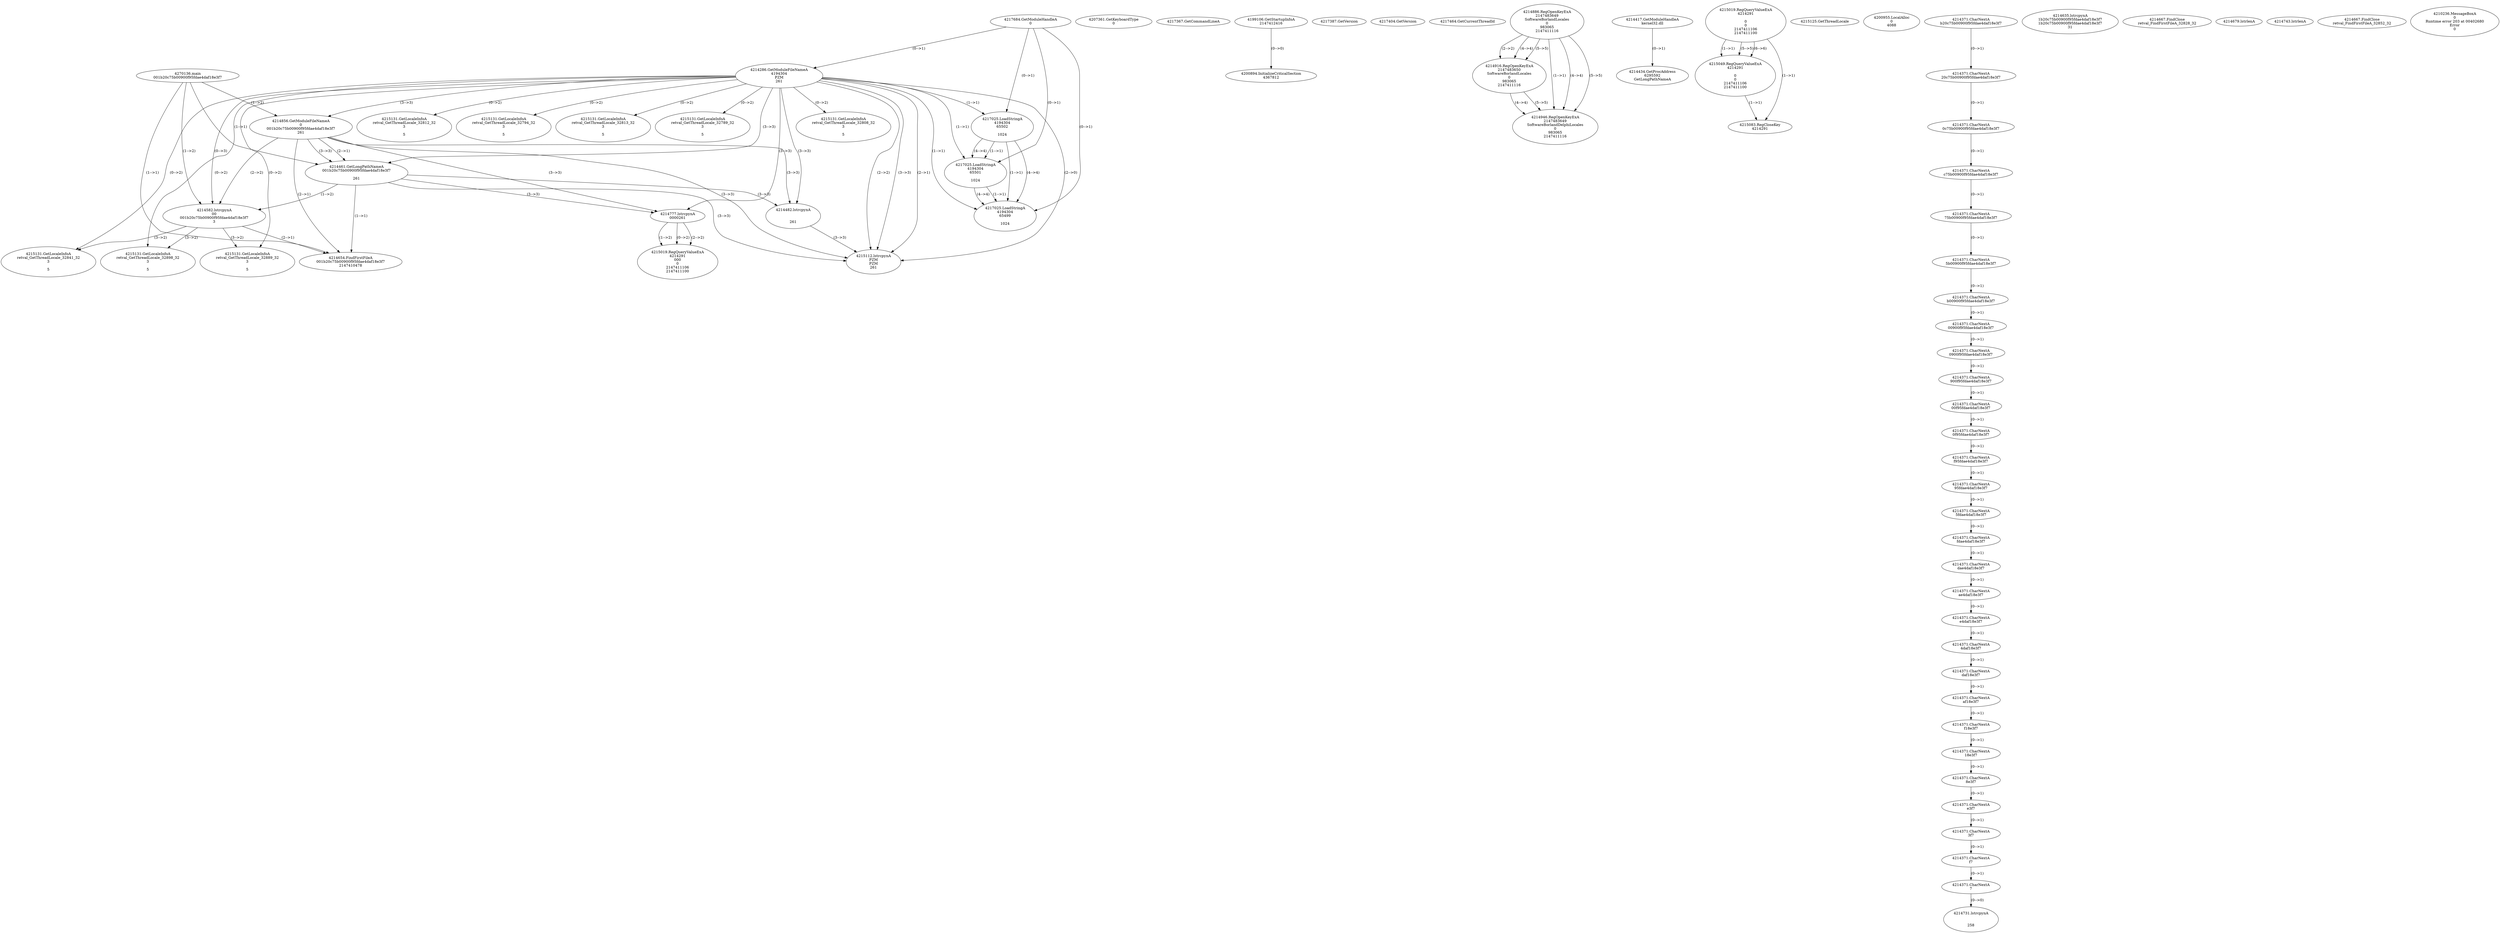// Global SCDG with merge call
digraph {
	0 [label="4270136.main
001b20c75b00900f95fdae4daf18e3f7"]
	1 [label="4217684.GetModuleHandleA
0"]
	2 [label="4207361.GetKeyboardType
0"]
	3 [label="4217367.GetCommandLineA
"]
	4 [label="4199106.GetStartupInfoA
2147412416"]
	5 [label="4217387.GetVersion
"]
	6 [label="4217404.GetVersion
"]
	7 [label="4217464.GetCurrentThreadId
"]
	8 [label="4214286.GetModuleFileNameA
4194304
PZM
261"]
	1 -> 8 [label="(0-->1)"]
	9 [label="4214856.GetModuleFileNameA
0
001b20c75b00900f95fdae4daf18e3f7
261"]
	0 -> 9 [label="(1-->2)"]
	8 -> 9 [label="(3-->3)"]
	10 [label="4214886.RegOpenKeyExA
2147483649
Software\Borland\Locales
0
983065
2147411116"]
	11 [label="4214916.RegOpenKeyExA
2147483650
Software\Borland\Locales
0
983065
2147411116"]
	10 -> 11 [label="(2-->2)"]
	10 -> 11 [label="(4-->4)"]
	10 -> 11 [label="(5-->5)"]
	12 [label="4214417.GetModuleHandleA
kernel32.dll"]
	13 [label="4214434.GetProcAddress
6295592
GetLongPathNameA"]
	12 -> 13 [label="(0-->1)"]
	14 [label="4214461.GetLongPathNameA
001b20c75b00900f95fdae4daf18e3f7

261"]
	0 -> 14 [label="(1-->1)"]
	9 -> 14 [label="(2-->1)"]
	8 -> 14 [label="(3-->3)"]
	9 -> 14 [label="(3-->3)"]
	15 [label="4214482.lstrcpynA


261"]
	8 -> 15 [label="(3-->3)"]
	9 -> 15 [label="(3-->3)"]
	14 -> 15 [label="(3-->3)"]
	16 [label="4215019.RegQueryValueExA
4214291

0
0
2147411106
2147411100"]
	17 [label="4215049.RegQueryValueExA
4214291

0
0
2147411106
2147411100"]
	16 -> 17 [label="(1-->1)"]
	16 -> 17 [label="(5-->5)"]
	16 -> 17 [label="(6-->6)"]
	18 [label="4215083.RegCloseKey
4214291"]
	16 -> 18 [label="(1-->1)"]
	17 -> 18 [label="(1-->1)"]
	19 [label="4215112.lstrcpynA
PZM
PZM
261"]
	8 -> 19 [label="(2-->1)"]
	8 -> 19 [label="(2-->2)"]
	8 -> 19 [label="(3-->3)"]
	9 -> 19 [label="(3-->3)"]
	14 -> 19 [label="(3-->3)"]
	15 -> 19 [label="(3-->3)"]
	8 -> 19 [label="(2-->0)"]
	20 [label="4215125.GetThreadLocale
"]
	21 [label="4215131.GetLocaleInfoA
retval_GetThreadLocale_32812_32
3

5"]
	8 -> 21 [label="(0-->2)"]
	22 [label="4217025.LoadStringA
4194304
65502

1024"]
	1 -> 22 [label="(0-->1)"]
	8 -> 22 [label="(1-->1)"]
	23 [label="4217025.LoadStringA
4194304
65501

1024"]
	1 -> 23 [label="(0-->1)"]
	8 -> 23 [label="(1-->1)"]
	22 -> 23 [label="(1-->1)"]
	22 -> 23 [label="(4-->4)"]
	24 [label="4200894.InitializeCriticalSection
4367812"]
	4 -> 24 [label="(0-->0)"]
	25 [label="4200955.LocalAlloc
0
4088"]
	26 [label="4214582.lstrcpynA
00
001b20c75b00900f95fdae4daf18e3f7
3"]
	0 -> 26 [label="(1-->2)"]
	9 -> 26 [label="(2-->2)"]
	14 -> 26 [label="(1-->2)"]
	8 -> 26 [label="(0-->3)"]
	27 [label="4214371.CharNextA
b20c75b00900f95fdae4daf18e3f7"]
	28 [label="4214371.CharNextA
20c75b00900f95fdae4daf18e3f7"]
	27 -> 28 [label="(0-->1)"]
	29 [label="4214371.CharNextA
0c75b00900f95fdae4daf18e3f7"]
	28 -> 29 [label="(0-->1)"]
	30 [label="4214371.CharNextA
c75b00900f95fdae4daf18e3f7"]
	29 -> 30 [label="(0-->1)"]
	31 [label="4214371.CharNextA
75b00900f95fdae4daf18e3f7"]
	30 -> 31 [label="(0-->1)"]
	32 [label="4214371.CharNextA
5b00900f95fdae4daf18e3f7"]
	31 -> 32 [label="(0-->1)"]
	33 [label="4214371.CharNextA
b00900f95fdae4daf18e3f7"]
	32 -> 33 [label="(0-->1)"]
	34 [label="4214371.CharNextA
00900f95fdae4daf18e3f7"]
	33 -> 34 [label="(0-->1)"]
	35 [label="4214371.CharNextA
0900f95fdae4daf18e3f7"]
	34 -> 35 [label="(0-->1)"]
	36 [label="4214371.CharNextA
900f95fdae4daf18e3f7"]
	35 -> 36 [label="(0-->1)"]
	37 [label="4214371.CharNextA
00f95fdae4daf18e3f7"]
	36 -> 37 [label="(0-->1)"]
	38 [label="4214371.CharNextA
0f95fdae4daf18e3f7"]
	37 -> 38 [label="(0-->1)"]
	39 [label="4214371.CharNextA
f95fdae4daf18e3f7"]
	38 -> 39 [label="(0-->1)"]
	40 [label="4214371.CharNextA
95fdae4daf18e3f7"]
	39 -> 40 [label="(0-->1)"]
	41 [label="4214371.CharNextA
5fdae4daf18e3f7"]
	40 -> 41 [label="(0-->1)"]
	42 [label="4214371.CharNextA
fdae4daf18e3f7"]
	41 -> 42 [label="(0-->1)"]
	43 [label="4214371.CharNextA
dae4daf18e3f7"]
	42 -> 43 [label="(0-->1)"]
	44 [label="4214371.CharNextA
ae4daf18e3f7"]
	43 -> 44 [label="(0-->1)"]
	45 [label="4214371.CharNextA
e4daf18e3f7"]
	44 -> 45 [label="(0-->1)"]
	46 [label="4214371.CharNextA
4daf18e3f7"]
	45 -> 46 [label="(0-->1)"]
	47 [label="4214371.CharNextA
daf18e3f7"]
	46 -> 47 [label="(0-->1)"]
	48 [label="4214371.CharNextA
af18e3f7"]
	47 -> 48 [label="(0-->1)"]
	49 [label="4214371.CharNextA
f18e3f7"]
	48 -> 49 [label="(0-->1)"]
	50 [label="4214371.CharNextA
18e3f7"]
	49 -> 50 [label="(0-->1)"]
	51 [label="4214371.CharNextA
8e3f7"]
	50 -> 51 [label="(0-->1)"]
	52 [label="4214371.CharNextA
e3f7"]
	51 -> 52 [label="(0-->1)"]
	53 [label="4214371.CharNextA
3f7"]
	52 -> 53 [label="(0-->1)"]
	54 [label="4214371.CharNextA
f7"]
	53 -> 54 [label="(0-->1)"]
	55 [label="4214371.CharNextA
7"]
	54 -> 55 [label="(0-->1)"]
	56 [label="4214635.lstrcpynA
1b20c75b00900f95fdae4daf18e3f7
1b20c75b00900f95fdae4daf18e3f7
31"]
	57 [label="4214654.FindFirstFileA
001b20c75b00900f95fdae4daf18e3f7
2147410478"]
	0 -> 57 [label="(1-->1)"]
	9 -> 57 [label="(2-->1)"]
	14 -> 57 [label="(1-->1)"]
	26 -> 57 [label="(2-->1)"]
	58 [label="4214667.FindClose
retval_FindFirstFileA_32828_32"]
	59 [label="4214679.lstrlenA
"]
	60 [label="4214731.lstrcpynA


258"]
	55 -> 60 [label="(0-->0)"]
	61 [label="4214743.lstrlenA
"]
	62 [label="4214777.lstrcpynA
00\
00\
261"]
	8 -> 62 [label="(3-->3)"]
	9 -> 62 [label="(3-->3)"]
	14 -> 62 [label="(3-->3)"]
	63 [label="4215019.RegQueryValueExA
4214291
00\
0
0
2147411106
2147411100"]
	62 -> 63 [label="(1-->2)"]
	62 -> 63 [label="(2-->2)"]
	62 -> 63 [label="(0-->2)"]
	64 [label="4215131.GetLocaleInfoA
retval_GetThreadLocale_32841_32
3

5"]
	8 -> 64 [label="(0-->2)"]
	26 -> 64 [label="(3-->2)"]
	65 [label="4214667.FindClose
retval_FindFirstFileA_32852_32"]
	66 [label="4215131.GetLocaleInfoA
retval_GetThreadLocale_32898_32
3

5"]
	8 -> 66 [label="(0-->2)"]
	26 -> 66 [label="(3-->2)"]
	67 [label="4214946.RegOpenKeyExA
2147483649
Software\Borland\Delphi\Locales
0
983065
2147411116"]
	10 -> 67 [label="(1-->1)"]
	10 -> 67 [label="(4-->4)"]
	11 -> 67 [label="(4-->4)"]
	10 -> 67 [label="(5-->5)"]
	11 -> 67 [label="(5-->5)"]
	68 [label="4215131.GetLocaleInfoA
retval_GetThreadLocale_32794_32
3

5"]
	8 -> 68 [label="(0-->2)"]
	69 [label="4210236.MessageBoxA
0
Runtime error 203 at 00402680
Error
0"]
	70 [label="4215131.GetLocaleInfoA
retval_GetThreadLocale_32889_32
3

5"]
	8 -> 70 [label="(0-->2)"]
	26 -> 70 [label="(3-->2)"]
	71 [label="4217025.LoadStringA
4194304
65499

1024"]
	1 -> 71 [label="(0-->1)"]
	8 -> 71 [label="(1-->1)"]
	22 -> 71 [label="(1-->1)"]
	23 -> 71 [label="(1-->1)"]
	22 -> 71 [label="(4-->4)"]
	23 -> 71 [label="(4-->4)"]
	72 [label="4215131.GetLocaleInfoA
retval_GetThreadLocale_32813_32
3

5"]
	8 -> 72 [label="(0-->2)"]
	73 [label="4215131.GetLocaleInfoA
retval_GetThreadLocale_32789_32
3

5"]
	8 -> 73 [label="(0-->2)"]
	74 [label="4215131.GetLocaleInfoA
retval_GetThreadLocale_32808_32
3

5"]
	8 -> 74 [label="(0-->2)"]
}
